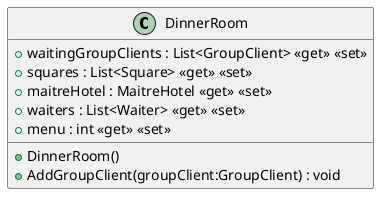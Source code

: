 @startuml
class DinnerRoom {
    + waitingGroupClients : List<GroupClient> <<get>> <<set>>
    + squares : List<Square> <<get>> <<set>>
    + maitreHotel : MaitreHotel <<get>> <<set>>
    + waiters : List<Waiter> <<get>> <<set>>
    + menu : int <<get>> <<set>>
    + DinnerRoom()
    + AddGroupClient(groupClient:GroupClient) : void
}
@enduml
